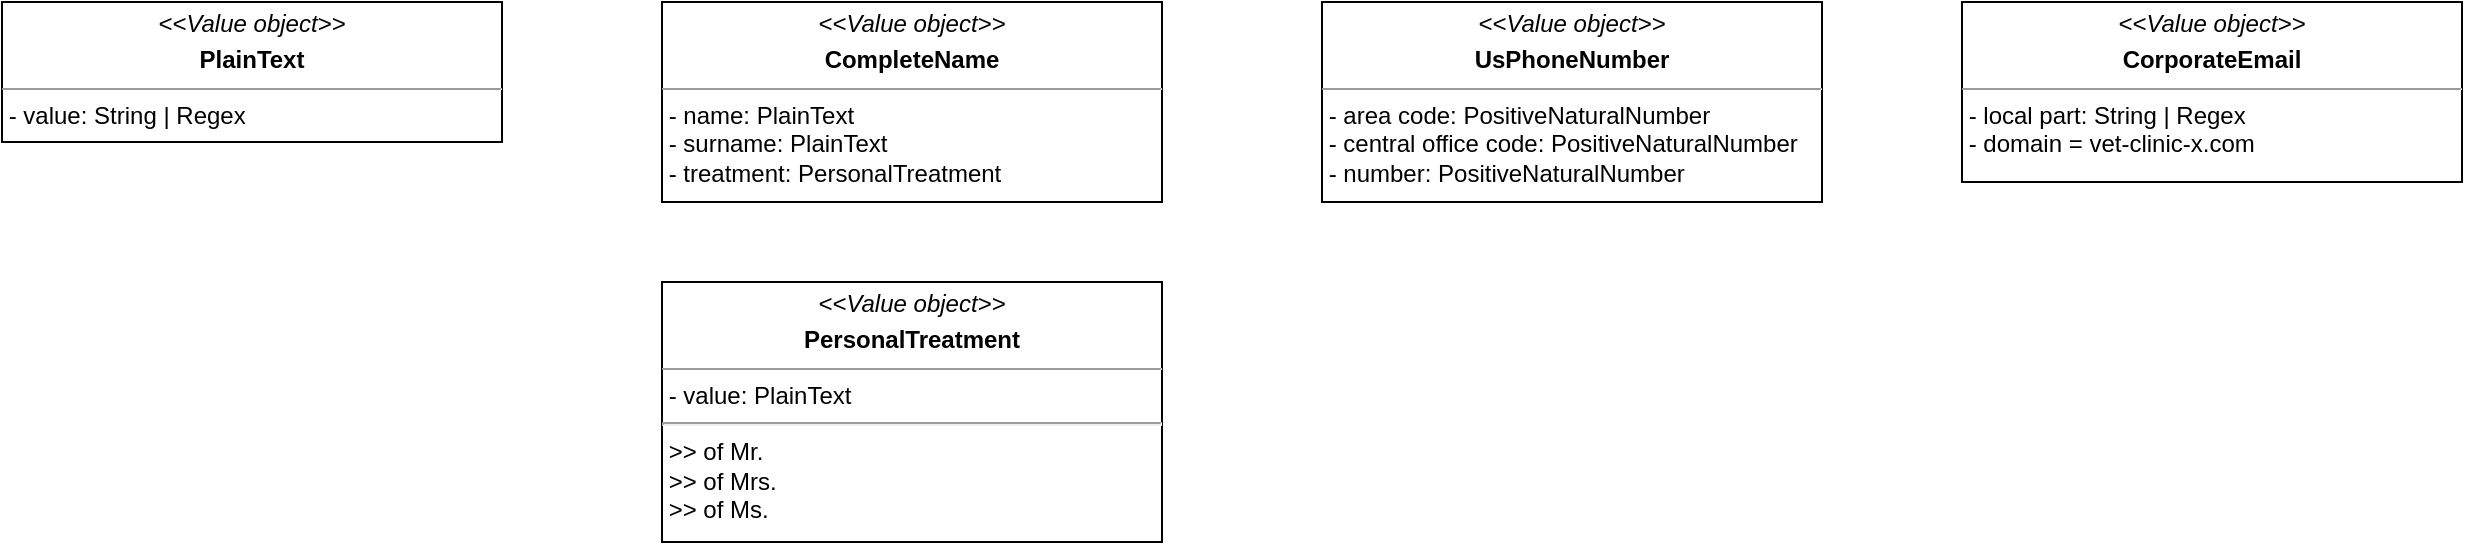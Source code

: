 <mxfile version="21.0.8" type="device"><diagram name="Página-1" id="ehkW6sB2or7Wilx53NX0"><mxGraphModel dx="1434" dy="794" grid="1" gridSize="10" guides="1" tooltips="1" connect="1" arrows="1" fold="1" page="1" pageScale="1" pageWidth="827" pageHeight="1169" math="0" shadow="0"><root><mxCell id="0"/><mxCell id="1" parent="0"/><mxCell id="lfqgbDhv6gwdtCNbXo2j-1" value="&lt;p style=&quot;margin:0px;margin-top:4px;text-align:center;&quot;&gt;&lt;i&gt;&amp;lt;&amp;lt;Value object&amp;gt;&amp;gt;&lt;/i&gt;&lt;/p&gt;&lt;p style=&quot;margin:0px;margin-top:4px;text-align:center;&quot;&gt;&lt;b&gt;CompleteName&lt;/b&gt;&lt;br&gt;&lt;/p&gt;&lt;hr size=&quot;1&quot;&gt;&lt;div&gt;&amp;nbsp;- name: PlainText&lt;/div&gt;&lt;div&gt;&amp;nbsp;- surname: PlainText&lt;/div&gt;&lt;div&gt;&amp;nbsp;- treatment: PersonalTreatment&lt;br&gt;&lt;/div&gt;" style="verticalAlign=top;align=left;overflow=fill;fontSize=12;fontFamily=Helvetica;html=1;whiteSpace=wrap;" vertex="1" parent="1"><mxGeometry x="350" y="200" width="250" height="100" as="geometry"/></mxCell><mxCell id="lfqgbDhv6gwdtCNbXo2j-2" value="&lt;p style=&quot;margin:0px;margin-top:4px;text-align:center;&quot;&gt;&lt;i&gt;&amp;lt;&amp;lt;Value object&amp;gt;&amp;gt;&lt;/i&gt;&lt;/p&gt;&lt;p style=&quot;margin:0px;margin-top:4px;text-align:center;&quot;&gt;&lt;b&gt;PersonalTreatment&lt;/b&gt;&lt;br&gt;&lt;/p&gt;&lt;hr size=&quot;1&quot;&gt;&lt;div&gt;&amp;nbsp;- value: PlainText&lt;/div&gt;&lt;div&gt;&lt;hr&gt;&amp;nbsp;&amp;gt;&amp;gt; of Mr.&lt;/div&gt;&lt;div&gt;&amp;nbsp;&amp;gt;&amp;gt; of Mrs.&lt;/div&gt;&lt;div&gt;&amp;nbsp;&amp;gt;&amp;gt; of Ms.&lt;br&gt;&lt;/div&gt;" style="verticalAlign=top;align=left;overflow=fill;fontSize=12;fontFamily=Helvetica;html=1;whiteSpace=wrap;" vertex="1" parent="1"><mxGeometry x="350" y="340" width="250" height="130" as="geometry"/></mxCell><mxCell id="lfqgbDhv6gwdtCNbXo2j-3" value="&lt;p style=&quot;margin:0px;margin-top:4px;text-align:center;&quot;&gt;&lt;i&gt;&amp;lt;&amp;lt;Value object&amp;gt;&amp;gt;&lt;/i&gt;&lt;/p&gt;&lt;p style=&quot;margin:0px;margin-top:4px;text-align:center;&quot;&gt;&lt;b&gt;UsPhoneNumber&lt;/b&gt;&lt;br&gt;&lt;/p&gt;&lt;hr size=&quot;1&quot;&gt;&lt;div&gt;&amp;nbsp;- area code: PositiveNaturalNumber&lt;/div&gt;&lt;div&gt;&amp;nbsp;- central office code: PositiveNaturalNumber&lt;/div&gt;&lt;div&gt;&amp;nbsp;- number: PositiveNaturalNumber&lt;/div&gt;" style="verticalAlign=top;align=left;overflow=fill;fontSize=12;fontFamily=Helvetica;html=1;whiteSpace=wrap;" vertex="1" parent="1"><mxGeometry x="680" y="200" width="250" height="100" as="geometry"/></mxCell><mxCell id="lfqgbDhv6gwdtCNbXo2j-4" value="&lt;p style=&quot;margin:0px;margin-top:4px;text-align:center;&quot;&gt;&lt;i&gt;&amp;lt;&amp;lt;Value object&amp;gt;&amp;gt;&lt;/i&gt;&lt;/p&gt;&lt;p style=&quot;margin:0px;margin-top:4px;text-align:center;&quot;&gt;&lt;b&gt;CorporateEmail&lt;/b&gt;&lt;br&gt;&lt;/p&gt;&lt;hr size=&quot;1&quot;&gt;&lt;div&gt;&amp;nbsp;- local part: String | Regex&lt;/div&gt;&lt;div&gt;&amp;nbsp;- domain = vet-clinic-x.com&lt;br&gt;&lt;/div&gt;" style="verticalAlign=top;align=left;overflow=fill;fontSize=12;fontFamily=Helvetica;html=1;whiteSpace=wrap;" vertex="1" parent="1"><mxGeometry x="1000" y="200" width="250" height="90" as="geometry"/></mxCell><mxCell id="lfqgbDhv6gwdtCNbXo2j-5" value="&lt;p style=&quot;margin:0px;margin-top:4px;text-align:center;&quot;&gt;&lt;i&gt;&amp;lt;&amp;lt;Value object&amp;gt;&amp;gt;&lt;/i&gt;&lt;/p&gt;&lt;p style=&quot;margin:0px;margin-top:4px;text-align:center;&quot;&gt;&lt;b&gt;PlainText&lt;/b&gt;&lt;br&gt;&lt;/p&gt;&lt;hr size=&quot;1&quot;&gt;&lt;div&gt;&amp;nbsp;- value: String | Regex&lt;/div&gt;" style="verticalAlign=top;align=left;overflow=fill;fontSize=12;fontFamily=Helvetica;html=1;whiteSpace=wrap;" vertex="1" parent="1"><mxGeometry x="20" y="200" width="250" height="70" as="geometry"/></mxCell></root></mxGraphModel></diagram></mxfile>